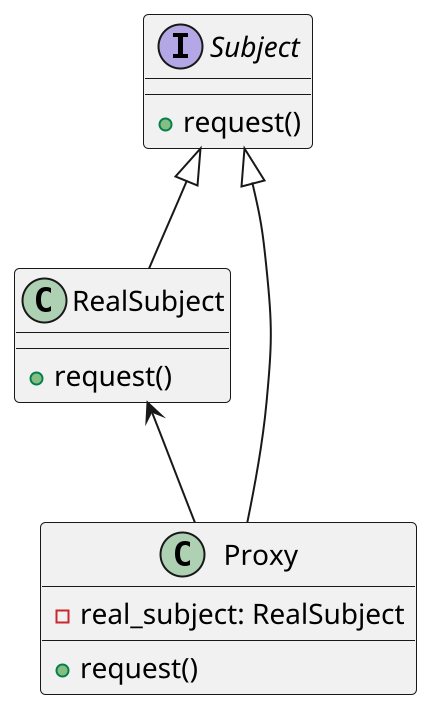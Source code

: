 @startuml

scale 2

interface Subject {
  + request()
}

class RealSubject {
  + request()
}

class Proxy {
  + request()
  - real_subject: RealSubject
}

Subject <|-down- RealSubject
Subject <|-down- Proxy
Proxy --up> RealSubject

@enduml
